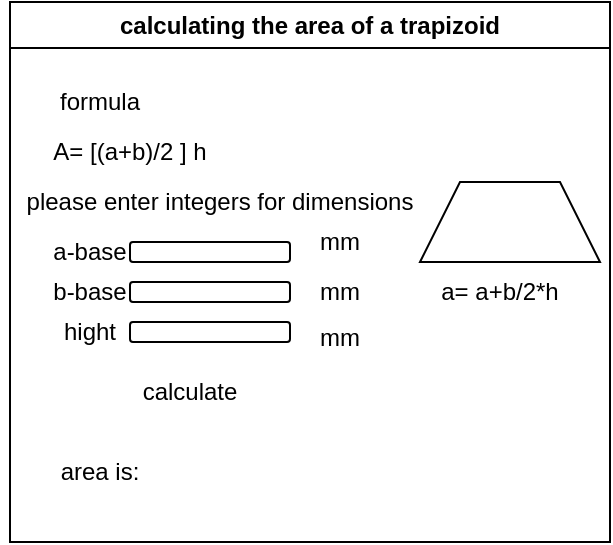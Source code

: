 <mxfile>
    <diagram id="HIP3nbAZw_EuaXWnEj3U" name="Page-1">
        <mxGraphModel dx="1086" dy="743" grid="1" gridSize="10" guides="1" tooltips="1" connect="1" arrows="1" fold="1" page="1" pageScale="1" pageWidth="850" pageHeight="1100" math="0" shadow="0">
            <root>
                <mxCell id="0"/>
                <mxCell id="1" parent="0"/>
                <mxCell id="4" value="calculating the area of a trapizoid" style="swimlane;whiteSpace=wrap;html=1;" parent="1" vertex="1">
                    <mxGeometry x="90" y="70" width="300" height="270" as="geometry"/>
                </mxCell>
                <mxCell id="7" value="a-base" style="text;html=1;strokeColor=none;fillColor=none;align=center;verticalAlign=middle;whiteSpace=wrap;rounded=0;" parent="4" vertex="1">
                    <mxGeometry x="10" y="110" width="60" height="30" as="geometry"/>
                </mxCell>
                <mxCell id="8" value="" style="shape=trapezoid;perimeter=trapezoidPerimeter;whiteSpace=wrap;html=1;fixedSize=1;" parent="4" vertex="1">
                    <mxGeometry x="205" y="90" width="90" height="40" as="geometry"/>
                </mxCell>
                <mxCell id="9" value="b-base" style="text;html=1;strokeColor=none;fillColor=none;align=center;verticalAlign=middle;whiteSpace=wrap;rounded=0;" parent="4" vertex="1">
                    <mxGeometry x="10" y="130" width="60" height="30" as="geometry"/>
                </mxCell>
                <mxCell id="10" value="hight" style="text;html=1;strokeColor=none;fillColor=none;align=center;verticalAlign=middle;whiteSpace=wrap;rounded=0;" parent="4" vertex="1">
                    <mxGeometry x="10" y="150" width="60" height="30" as="geometry"/>
                </mxCell>
                <mxCell id="11" value="" style="rounded=1;whiteSpace=wrap;html=1;" parent="4" vertex="1">
                    <mxGeometry x="60" y="120" width="80" height="10" as="geometry"/>
                </mxCell>
                <mxCell id="12" value="" style="rounded=1;whiteSpace=wrap;html=1;" parent="4" vertex="1">
                    <mxGeometry x="60" y="140" width="80" height="10" as="geometry"/>
                </mxCell>
                <mxCell id="13" value="" style="rounded=1;whiteSpace=wrap;html=1;" parent="4" vertex="1">
                    <mxGeometry x="60" y="160" width="80" height="10" as="geometry"/>
                </mxCell>
                <mxCell id="14" value="a= a+b/2*h" style="text;html=1;strokeColor=none;fillColor=none;align=center;verticalAlign=middle;whiteSpace=wrap;rounded=0;" parent="4" vertex="1">
                    <mxGeometry x="205" y="130" width="80" height="30" as="geometry"/>
                </mxCell>
                <mxCell id="15" value="mm" style="text;strokeColor=none;align=center;fillColor=none;html=1;verticalAlign=middle;whiteSpace=wrap;rounded=0;" parent="4" vertex="1">
                    <mxGeometry x="150" y="110" width="30" height="20" as="geometry"/>
                </mxCell>
                <mxCell id="16" value="mm" style="text;strokeColor=none;align=center;fillColor=none;html=1;verticalAlign=middle;whiteSpace=wrap;rounded=0;" parent="4" vertex="1">
                    <mxGeometry x="150" y="135" width="30" height="20" as="geometry"/>
                </mxCell>
                <mxCell id="17" value="mm" style="text;strokeColor=none;align=center;fillColor=none;html=1;verticalAlign=middle;whiteSpace=wrap;rounded=0;" parent="4" vertex="1">
                    <mxGeometry x="150" y="155" width="30" height="25" as="geometry"/>
                </mxCell>
                <mxCell id="19" value="formula" style="text;strokeColor=none;align=center;fillColor=none;html=1;verticalAlign=middle;whiteSpace=wrap;rounded=0;" parent="4" vertex="1">
                    <mxGeometry y="40" width="90" height="20" as="geometry"/>
                </mxCell>
                <mxCell id="20" value="A= [(a+b)/2 ] h" style="text;strokeColor=none;align=center;fillColor=none;html=1;verticalAlign=middle;whiteSpace=wrap;rounded=0;" parent="4" vertex="1">
                    <mxGeometry x="-5" y="60" width="130" height="30" as="geometry"/>
                </mxCell>
                <mxCell id="21" value="please enter integers for dimensions" style="text;strokeColor=none;align=center;fillColor=none;html=1;verticalAlign=middle;whiteSpace=wrap;rounded=0;" parent="4" vertex="1">
                    <mxGeometry y="90" width="210" height="20" as="geometry"/>
                </mxCell>
                <mxCell id="22" value="area is:" style="text;strokeColor=none;align=center;fillColor=none;html=1;verticalAlign=middle;whiteSpace=wrap;rounded=0;" parent="4" vertex="1">
                    <mxGeometry x="15" y="220" width="60" height="30" as="geometry"/>
                </mxCell>
                <mxCell id="23" value="calculate" style="text;strokeColor=none;align=center;fillColor=none;html=1;verticalAlign=middle;whiteSpace=wrap;rounded=0;" parent="4" vertex="1">
                    <mxGeometry x="60" y="180" width="60" height="30" as="geometry"/>
                </mxCell>
            </root>
        </mxGraphModel>
    </diagram>
</mxfile>